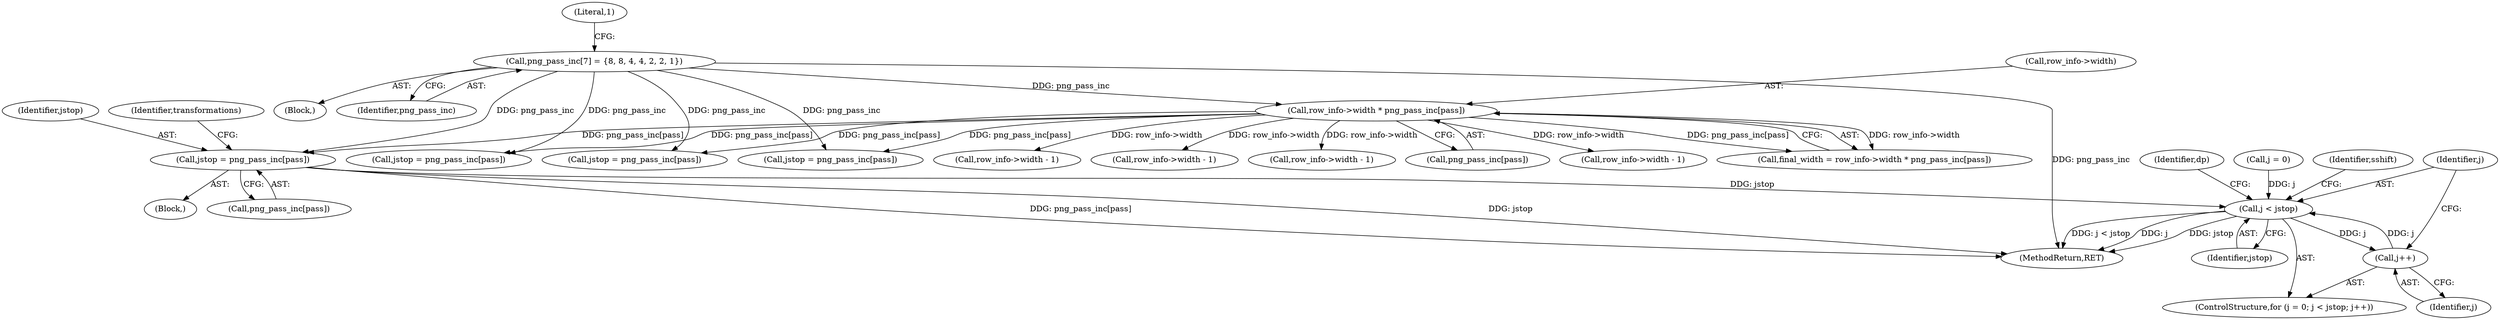 digraph "0_Chrome_7f3d85b096f66870a15b37c2f40b219b2e292693_10@array" {
"1000592" [label="(Call,jstop = png_pass_inc[pass])"];
"1000151" [label="(Call,row_info->width * png_pass_inc[pass])"];
"1000134" [label="(Call,png_pass_inc[7] = {8, 8, 4, 4, 2, 2, 1})"];
"1000703" [label="(Call,j < jstop)"];
"1000706" [label="(Call,j++)"];
"1000567" [label="(Call,row_info->width - 1)"];
"1000703" [label="(Call,j < jstop)"];
"1000711" [label="(Identifier,dp)"];
"1000135" [label="(Identifier,png_pass_inc)"];
"1000593" [label="(Identifier,jstop)"];
"1000599" [label="(Identifier,transformations)"];
"1000704" [label="(Identifier,j)"];
"1000137" [label="(Literal,1)"];
"1000707" [label="(Identifier,j)"];
"1000152" [label="(Call,row_info->width)"];
"1000592" [label="(Call,jstop = png_pass_inc[pass])"];
"1000558" [label="(Block,)"];
"1000197" [label="(Call,jstop = png_pass_inc[pass])"];
"1000776" [label="(Call,row_info->width - 1)"];
"1000700" [label="(Call,j = 0)"];
"1000173" [label="(Call,row_info->width - 1)"];
"1000390" [label="(Call,jstop = png_pass_inc[pass])"];
"1000149" [label="(Call,final_width = row_info->width * png_pass_inc[pass])"];
"1000105" [label="(Block,)"];
"1000151" [label="(Call,row_info->width * png_pass_inc[pass])"];
"1000705" [label="(Identifier,jstop)"];
"1000155" [label="(Call,png_pass_inc[pass])"];
"1000854" [label="(MethodReturn,RET)"];
"1000745" [label="(Identifier,sshift)"];
"1000594" [label="(Call,png_pass_inc[pass])"];
"1000699" [label="(ControlStructure,for (j = 0; j < jstop; j++))"];
"1000366" [label="(Call,row_info->width - 1)"];
"1000706" [label="(Call,j++)"];
"1000795" [label="(Call,jstop = png_pass_inc[pass])"];
"1000134" [label="(Call,png_pass_inc[7] = {8, 8, 4, 4, 2, 2, 1})"];
"1000592" -> "1000558"  [label="AST: "];
"1000592" -> "1000594"  [label="CFG: "];
"1000593" -> "1000592"  [label="AST: "];
"1000594" -> "1000592"  [label="AST: "];
"1000599" -> "1000592"  [label="CFG: "];
"1000592" -> "1000854"  [label="DDG: png_pass_inc[pass]"];
"1000592" -> "1000854"  [label="DDG: jstop"];
"1000151" -> "1000592"  [label="DDG: png_pass_inc[pass]"];
"1000134" -> "1000592"  [label="DDG: png_pass_inc"];
"1000592" -> "1000703"  [label="DDG: jstop"];
"1000151" -> "1000149"  [label="AST: "];
"1000151" -> "1000155"  [label="CFG: "];
"1000152" -> "1000151"  [label="AST: "];
"1000155" -> "1000151"  [label="AST: "];
"1000149" -> "1000151"  [label="CFG: "];
"1000151" -> "1000149"  [label="DDG: row_info->width"];
"1000151" -> "1000149"  [label="DDG: png_pass_inc[pass]"];
"1000134" -> "1000151"  [label="DDG: png_pass_inc"];
"1000151" -> "1000173"  [label="DDG: row_info->width"];
"1000151" -> "1000197"  [label="DDG: png_pass_inc[pass]"];
"1000151" -> "1000366"  [label="DDG: row_info->width"];
"1000151" -> "1000390"  [label="DDG: png_pass_inc[pass]"];
"1000151" -> "1000567"  [label="DDG: row_info->width"];
"1000151" -> "1000776"  [label="DDG: row_info->width"];
"1000151" -> "1000795"  [label="DDG: png_pass_inc[pass]"];
"1000134" -> "1000105"  [label="AST: "];
"1000134" -> "1000135"  [label="CFG: "];
"1000135" -> "1000134"  [label="AST: "];
"1000137" -> "1000134"  [label="CFG: "];
"1000134" -> "1000854"  [label="DDG: png_pass_inc"];
"1000134" -> "1000197"  [label="DDG: png_pass_inc"];
"1000134" -> "1000390"  [label="DDG: png_pass_inc"];
"1000134" -> "1000795"  [label="DDG: png_pass_inc"];
"1000703" -> "1000699"  [label="AST: "];
"1000703" -> "1000705"  [label="CFG: "];
"1000704" -> "1000703"  [label="AST: "];
"1000705" -> "1000703"  [label="AST: "];
"1000711" -> "1000703"  [label="CFG: "];
"1000745" -> "1000703"  [label="CFG: "];
"1000703" -> "1000854"  [label="DDG: jstop"];
"1000703" -> "1000854"  [label="DDG: j < jstop"];
"1000703" -> "1000854"  [label="DDG: j"];
"1000700" -> "1000703"  [label="DDG: j"];
"1000706" -> "1000703"  [label="DDG: j"];
"1000703" -> "1000706"  [label="DDG: j"];
"1000706" -> "1000699"  [label="AST: "];
"1000706" -> "1000707"  [label="CFG: "];
"1000707" -> "1000706"  [label="AST: "];
"1000704" -> "1000706"  [label="CFG: "];
}
